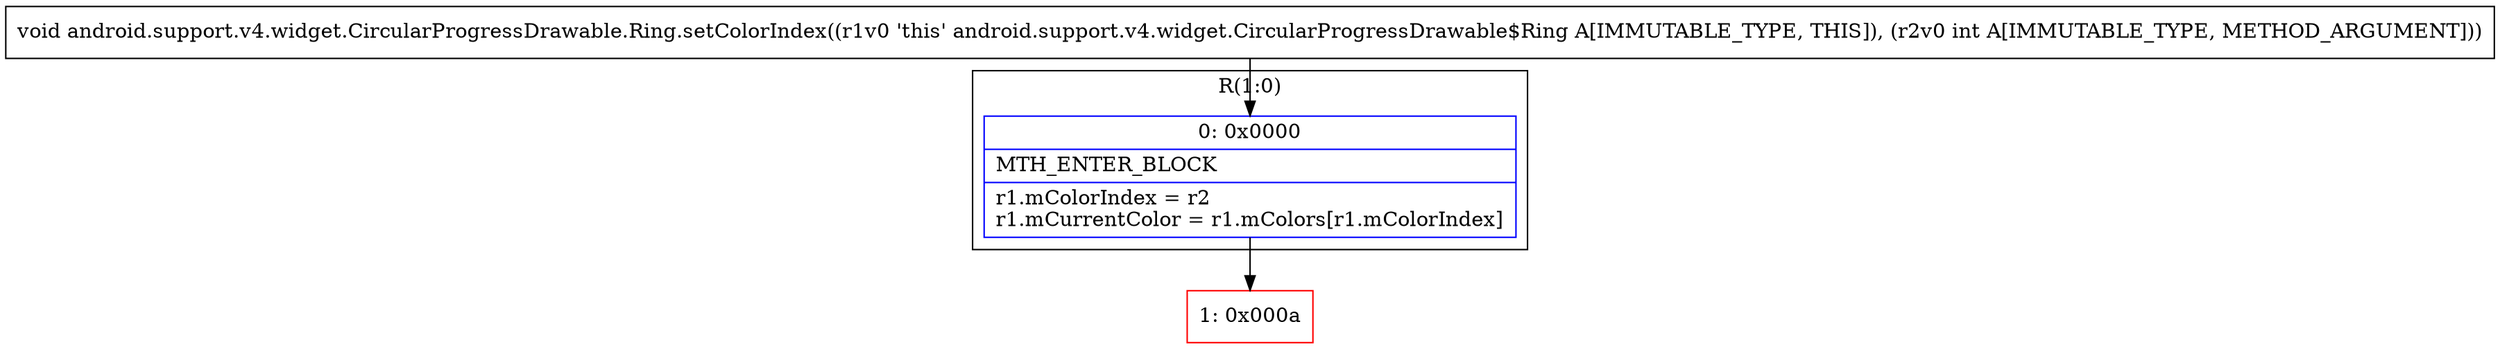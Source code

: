 digraph "CFG forandroid.support.v4.widget.CircularProgressDrawable.Ring.setColorIndex(I)V" {
subgraph cluster_Region_1258504554 {
label = "R(1:0)";
node [shape=record,color=blue];
Node_0 [shape=record,label="{0\:\ 0x0000|MTH_ENTER_BLOCK\l|r1.mColorIndex = r2\lr1.mCurrentColor = r1.mColors[r1.mColorIndex]\l}"];
}
Node_1 [shape=record,color=red,label="{1\:\ 0x000a}"];
MethodNode[shape=record,label="{void android.support.v4.widget.CircularProgressDrawable.Ring.setColorIndex((r1v0 'this' android.support.v4.widget.CircularProgressDrawable$Ring A[IMMUTABLE_TYPE, THIS]), (r2v0 int A[IMMUTABLE_TYPE, METHOD_ARGUMENT])) }"];
MethodNode -> Node_0;
Node_0 -> Node_1;
}

